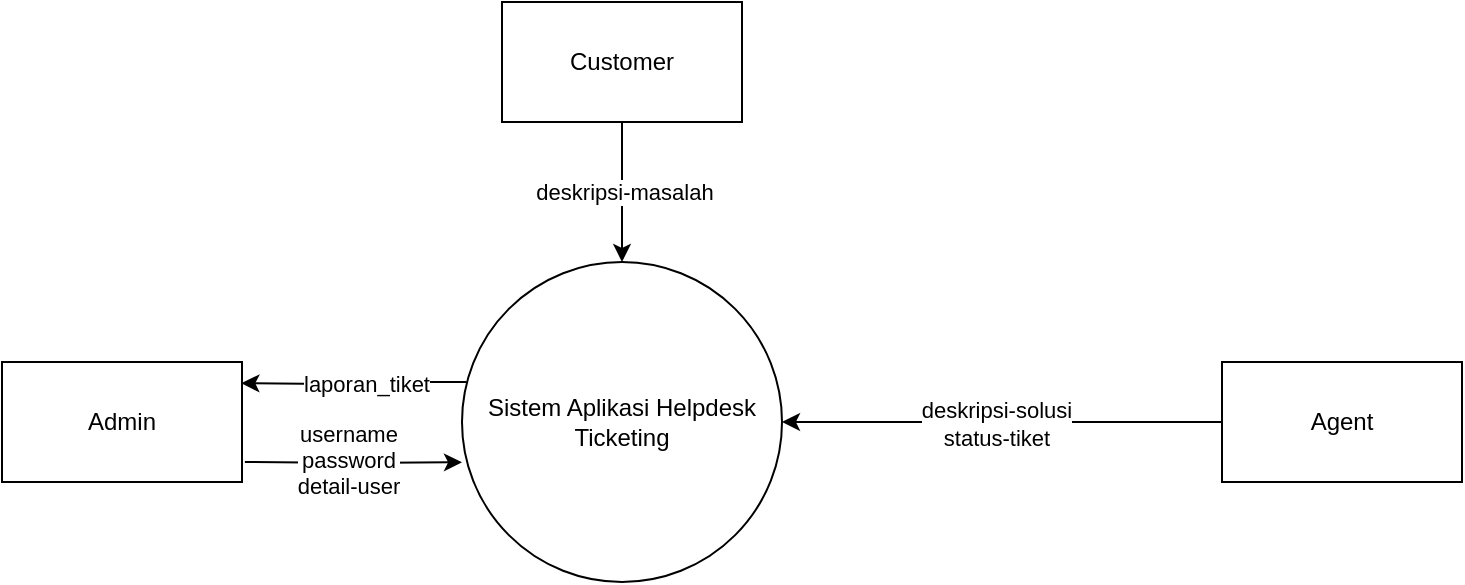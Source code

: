 <mxfile version="21.6.6" type="github">
  <diagram name="Page-1" id="TSIzAAsF8sugx_9lJElB">
    <mxGraphModel dx="896" dy="484" grid="1" gridSize="10" guides="1" tooltips="1" connect="1" arrows="1" fold="1" page="1" pageScale="1" pageWidth="1100" pageHeight="850" math="0" shadow="0">
      <root>
        <mxCell id="0" />
        <mxCell id="1" parent="0" />
        <mxCell id="tFCjYT2VnPAFKEIBiJHw-13" style="edgeStyle=orthogonalEdgeStyle;rounded=0;orthogonalLoop=1;jettySize=auto;html=1;exitX=0.015;exitY=0.375;exitDx=0;exitDy=0;entryX=1;entryY=0.75;entryDx=0;entryDy=0;exitPerimeter=0;" edge="1" parent="1" source="tFCjYT2VnPAFKEIBiJHw-3">
          <mxGeometry relative="1" as="geometry">
            <mxPoint x="450.0" y="350" as="sourcePoint" />
            <mxPoint x="339.68" y="350.6" as="targetPoint" />
          </mxGeometry>
        </mxCell>
        <mxCell id="tFCjYT2VnPAFKEIBiJHw-14" value="laporan_tiket" style="edgeLabel;html=1;align=center;verticalAlign=middle;resizable=0;points=[];" vertex="1" connectable="0" parent="tFCjYT2VnPAFKEIBiJHw-13">
          <mxGeometry x="0.137" relative="1" as="geometry">
            <mxPoint x="13" as="offset" />
          </mxGeometry>
        </mxCell>
        <mxCell id="tFCjYT2VnPAFKEIBiJHw-3" value="Sistem Aplikasi Helpdesk Ticketing" style="ellipse;whiteSpace=wrap;html=1;aspect=fixed;" vertex="1" parent="1">
          <mxGeometry x="450" y="290" width="160" height="160" as="geometry" />
        </mxCell>
        <mxCell id="tFCjYT2VnPAFKEIBiJHw-4" style="edgeStyle=orthogonalEdgeStyle;rounded=0;orthogonalLoop=1;jettySize=auto;html=1;exitX=0;exitY=0.5;exitDx=0;exitDy=0;entryX=1;entryY=0.5;entryDx=0;entryDy=0;" edge="1" parent="1" source="tFCjYT2VnPAFKEIBiJHw-6" target="tFCjYT2VnPAFKEIBiJHw-3">
          <mxGeometry relative="1" as="geometry" />
        </mxCell>
        <mxCell id="tFCjYT2VnPAFKEIBiJHw-5" value="&lt;div&gt;deskripsi-solusi&lt;/div&gt;&lt;div&gt;status-tiket&lt;br&gt;&lt;/div&gt;" style="edgeLabel;html=1;align=center;verticalAlign=middle;resizable=0;points=[];" vertex="1" connectable="0" parent="tFCjYT2VnPAFKEIBiJHw-4">
          <mxGeometry x="0.031" y="1" relative="1" as="geometry">
            <mxPoint as="offset" />
          </mxGeometry>
        </mxCell>
        <mxCell id="tFCjYT2VnPAFKEIBiJHw-6" value="Agent" style="rounded=0;whiteSpace=wrap;html=1;" vertex="1" parent="1">
          <mxGeometry x="830" y="340" width="120" height="60" as="geometry" />
        </mxCell>
        <mxCell id="tFCjYT2VnPAFKEIBiJHw-7" style="edgeStyle=orthogonalEdgeStyle;rounded=0;orthogonalLoop=1;jettySize=auto;html=1;entryX=-0.009;entryY=0.407;entryDx=0;entryDy=0;exitX=1;exitY=0.25;exitDx=0;exitDy=0;entryPerimeter=0;" edge="1" parent="1">
          <mxGeometry relative="1" as="geometry">
            <mxPoint x="341.44" y="390" as="sourcePoint" />
            <mxPoint x="450.0" y="390.12" as="targetPoint" />
          </mxGeometry>
        </mxCell>
        <mxCell id="tFCjYT2VnPAFKEIBiJHw-8" value="&lt;div&gt;username&lt;/div&gt;&lt;div&gt;password&lt;/div&gt;&lt;div&gt;detail-user&lt;br&gt;&lt;/div&gt;" style="edgeLabel;html=1;align=center;verticalAlign=middle;resizable=0;points=[];" vertex="1" connectable="0" parent="tFCjYT2VnPAFKEIBiJHw-7">
          <mxGeometry x="-0.054" y="2" relative="1" as="geometry">
            <mxPoint as="offset" />
          </mxGeometry>
        </mxCell>
        <mxCell id="tFCjYT2VnPAFKEIBiJHw-9" value="Admin" style="rounded=0;whiteSpace=wrap;html=1;" vertex="1" parent="1">
          <mxGeometry x="220" y="340" width="120" height="60" as="geometry" />
        </mxCell>
        <mxCell id="tFCjYT2VnPAFKEIBiJHw-11" style="edgeStyle=orthogonalEdgeStyle;rounded=0;orthogonalLoop=1;jettySize=auto;html=1;exitX=0.5;exitY=1;exitDx=0;exitDy=0;entryX=0.5;entryY=0;entryDx=0;entryDy=0;" edge="1" parent="1" source="tFCjYT2VnPAFKEIBiJHw-10" target="tFCjYT2VnPAFKEIBiJHw-3">
          <mxGeometry relative="1" as="geometry" />
        </mxCell>
        <mxCell id="tFCjYT2VnPAFKEIBiJHw-12" value="deskripsi-masalah" style="edgeLabel;html=1;align=center;verticalAlign=middle;resizable=0;points=[];" vertex="1" connectable="0" parent="tFCjYT2VnPAFKEIBiJHw-11">
          <mxGeometry y="1" relative="1" as="geometry">
            <mxPoint as="offset" />
          </mxGeometry>
        </mxCell>
        <mxCell id="tFCjYT2VnPAFKEIBiJHw-10" value="Customer" style="rounded=0;whiteSpace=wrap;html=1;" vertex="1" parent="1">
          <mxGeometry x="470" y="160" width="120" height="60" as="geometry" />
        </mxCell>
      </root>
    </mxGraphModel>
  </diagram>
</mxfile>
